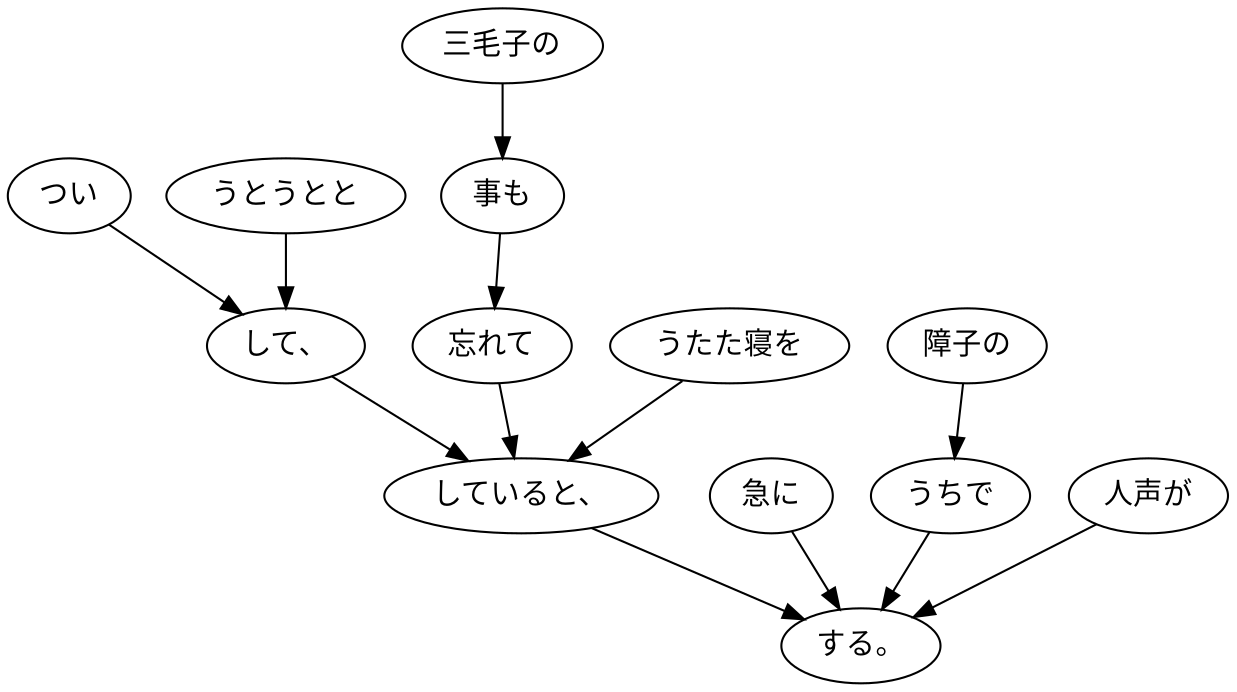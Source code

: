 digraph graph1264 {
	node0 [label="つい"];
	node1 [label="うとうとと"];
	node2 [label="して、"];
	node3 [label="三毛子の"];
	node4 [label="事も"];
	node5 [label="忘れて"];
	node6 [label="うたた寝を"];
	node7 [label="していると、"];
	node8 [label="急に"];
	node9 [label="障子の"];
	node10 [label="うちで"];
	node11 [label="人声が"];
	node12 [label="する。"];
	node0 -> node2;
	node1 -> node2;
	node2 -> node7;
	node3 -> node4;
	node4 -> node5;
	node5 -> node7;
	node6 -> node7;
	node7 -> node12;
	node8 -> node12;
	node9 -> node10;
	node10 -> node12;
	node11 -> node12;
}
